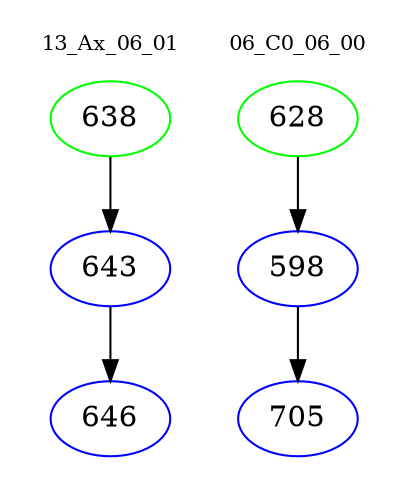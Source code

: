digraph{
subgraph cluster_0 {
color = white
label = "13_Ax_06_01";
fontsize=10;
T0_638 [label="638", color="green"]
T0_638 -> T0_643 [color="black"]
T0_643 [label="643", color="blue"]
T0_643 -> T0_646 [color="black"]
T0_646 [label="646", color="blue"]
}
subgraph cluster_1 {
color = white
label = "06_C0_06_00";
fontsize=10;
T1_628 [label="628", color="green"]
T1_628 -> T1_598 [color="black"]
T1_598 [label="598", color="blue"]
T1_598 -> T1_705 [color="black"]
T1_705 [label="705", color="blue"]
}
}
